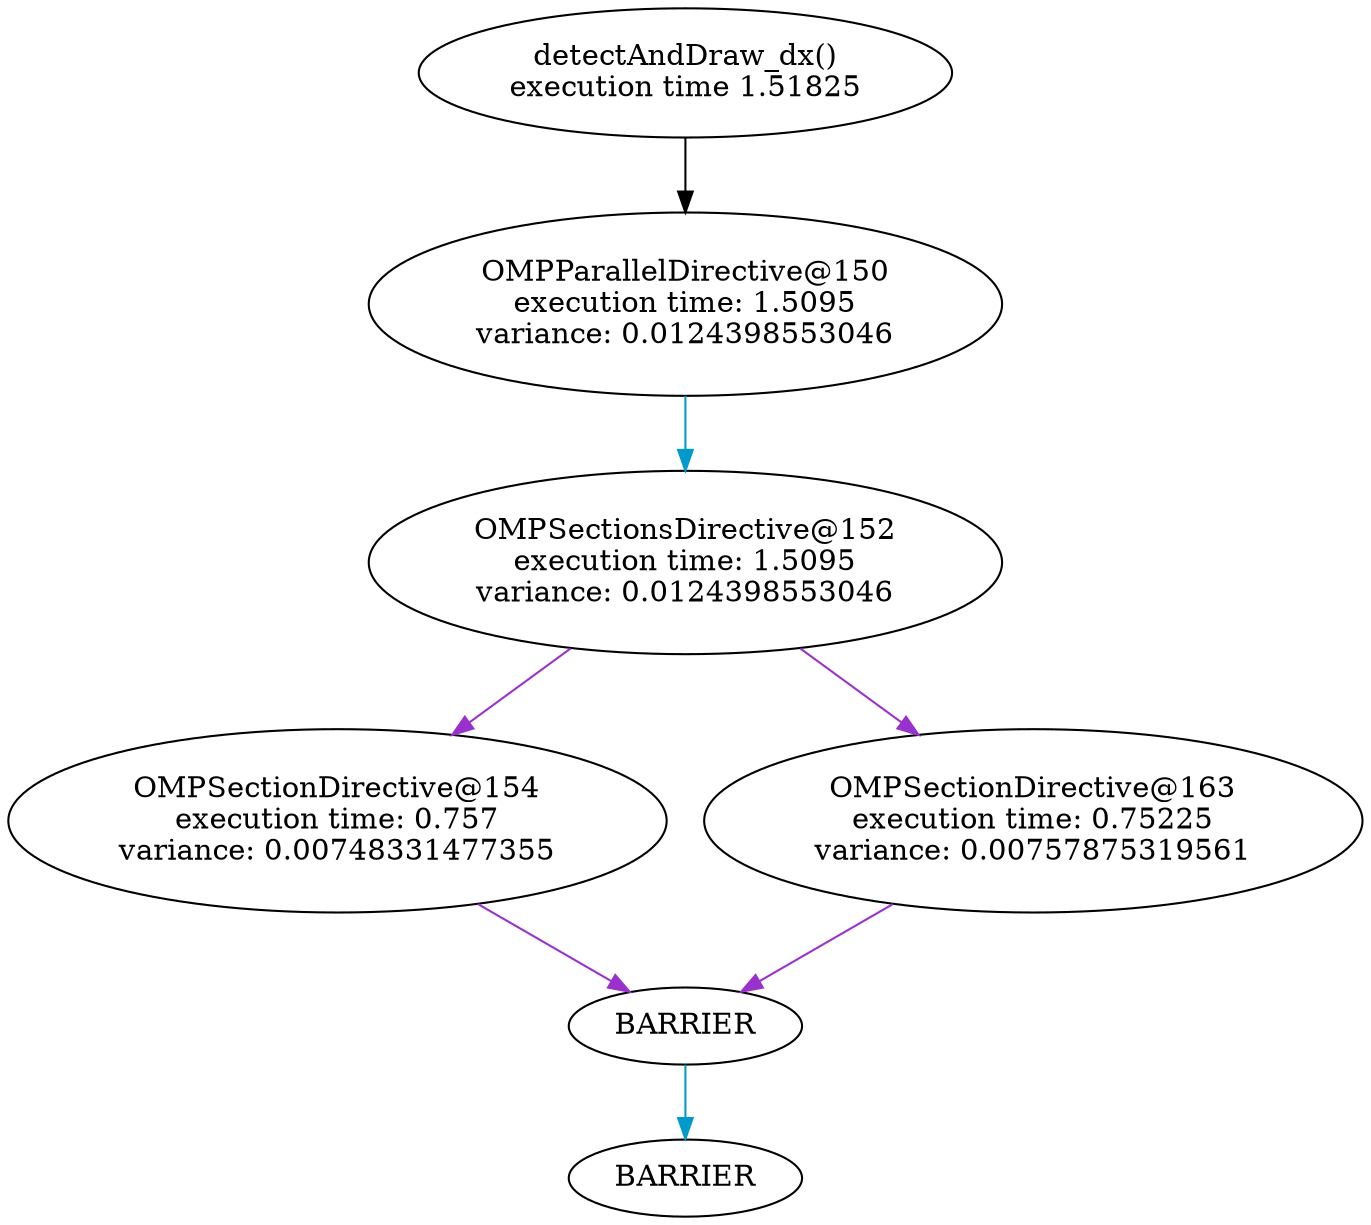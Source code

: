 digraph G {
	node [label="\N"];
	graph [bb="0,0,650,582"];
	125 [label="detectAndDraw_dx()\nexecution time 1.51825", root=125, pos="325,551", width="3.5556", height="0.86111"];
	150 [label="OMPParallelDirective@150\nexecution time: 1.5095\nvariance: 0.0124398553046", root=125, pos="325,440", width="4.2222", height="1.2222"];
	152 [label="OMPSectionsDirective@152\nexecution time: 1.5095\nvariance: 0.0124398553046", root=125, pos="325,316", width="4.2222", height="1.2222"];
	154 [label="OMPSectionDirective@154\nexecution time: 0.757\nvariance: 0.00748331477355", root=125, pos="158,192", width="4.3889", height="1.2222"];
	"152_end" [label=BARRIER, root=125, pos="325,93", width="1.5556", height="0.51389"];
	163 [label="OMPSectionDirective@163\nexecution time: 0.75225\nvariance: 0.00757875319561", root=125, pos="492,192", width="4.3889", height="1.2222"];
	"150_end" [label=BARRIER, root=125, pos="325,19", width="1.5556", height="0.51389"];
	125 -> 150 [pos="e,325,484.23 325,519.78 325,511.86 325,503.11 325,494.39"];
	150 -> 152 [color=deepskyblue3, pos="e,325,360.34 325,395.93 325,387.72 325,379.04 325,370.56"];
	152 -> 154 [color=darkorchid, pos="e,213.65,233.32 269.39,274.71 254.12,263.37 237.44,250.99 221.75,239.34"];
	154 -> "152_end" [color=darkorchid, pos="e,297.39,109.37 225.44,152.02 247.07,139.2 270.19,125.49 288.7,114.52"];
	152 -> 163 [color=darkorchid, pos="e,436.35,233.32 380.61,274.71 395.88,263.37 412.56,250.99 428.25,239.34"];
	163 -> "152_end" [color=darkorchid, pos="e,352.61,109.37 424.56,152.02 402.93,139.2 379.81,125.49 361.3,114.52"];
	"152_end" -> "150_end" [color=deepskyblue3, pos="e,325,37.667 325,74.327 325,66.264 325,56.648 325,47.711"];
}
